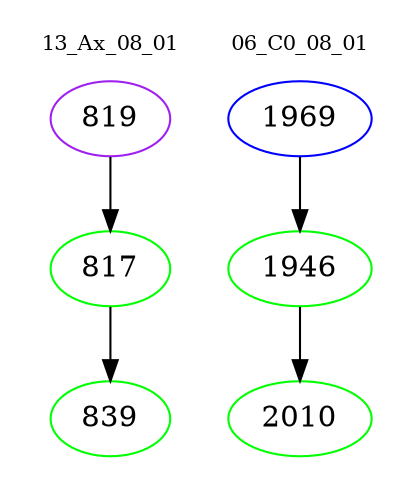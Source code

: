 digraph{
subgraph cluster_0 {
color = white
label = "13_Ax_08_01";
fontsize=10;
T0_819 [label="819", color="purple"]
T0_819 -> T0_817 [color="black"]
T0_817 [label="817", color="green"]
T0_817 -> T0_839 [color="black"]
T0_839 [label="839", color="green"]
}
subgraph cluster_1 {
color = white
label = "06_C0_08_01";
fontsize=10;
T1_1969 [label="1969", color="blue"]
T1_1969 -> T1_1946 [color="black"]
T1_1946 [label="1946", color="green"]
T1_1946 -> T1_2010 [color="black"]
T1_2010 [label="2010", color="green"]
}
}
